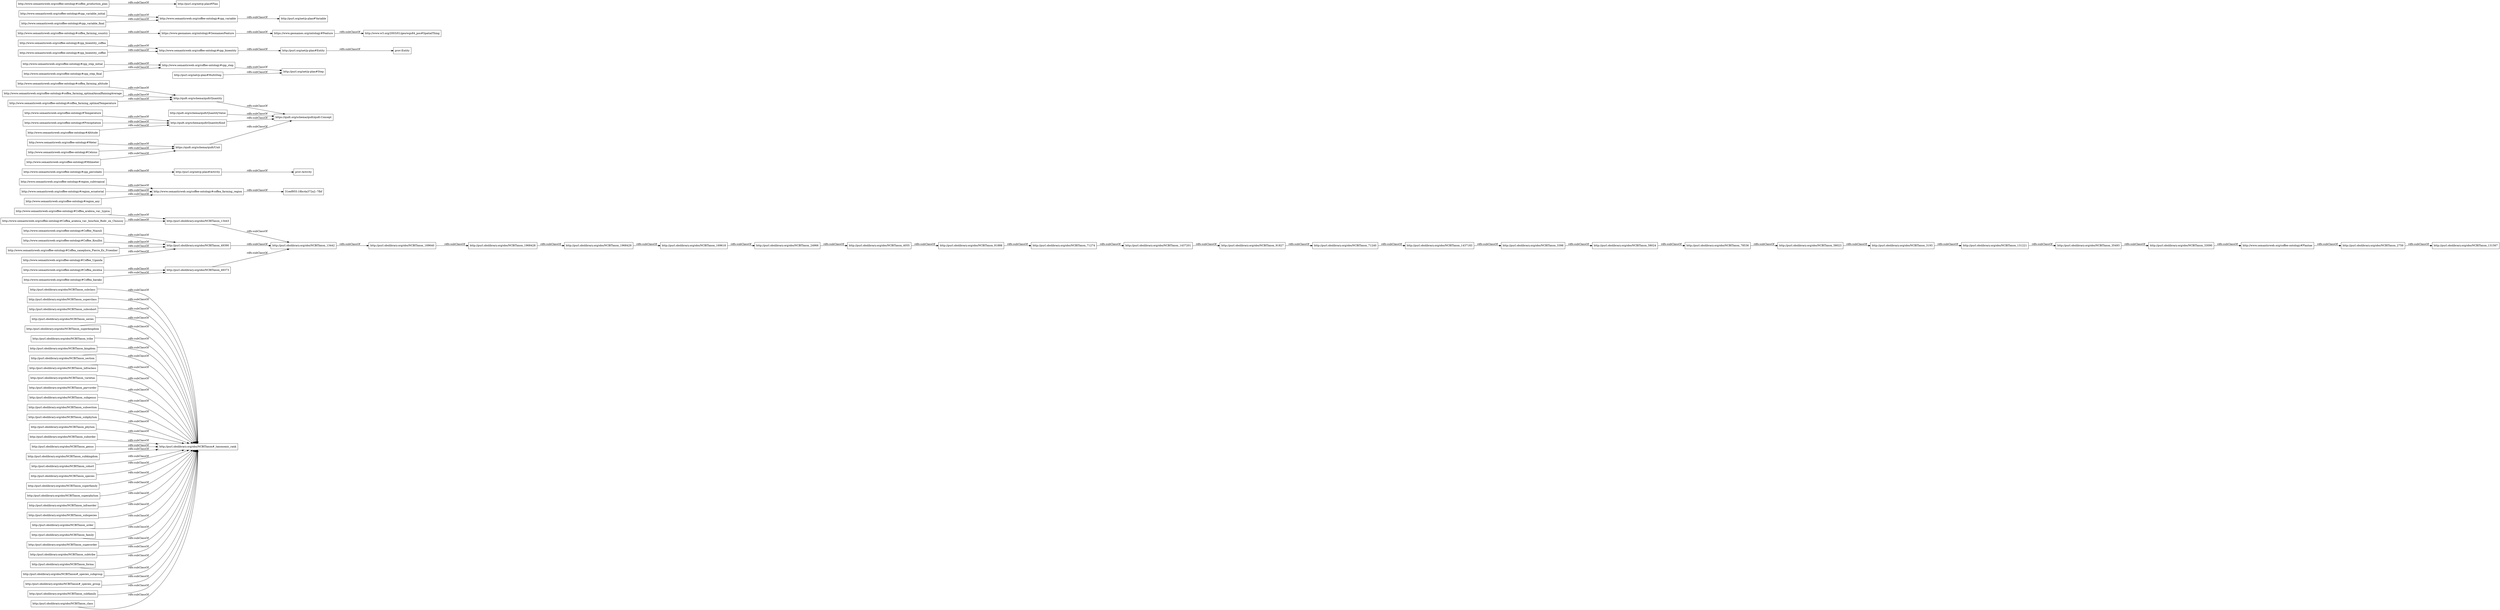 digraph ar2dtool_diagram { 
rankdir=LR;
size="1000"
node [shape = rectangle, color="black"]; "http://purl.obolibrary.org/obo/NCBITaxon_subclass" "http://purl.obolibrary.org/obo/NCBITaxon_169640" "http://purl.obolibrary.org/obo/NCBITaxon_91827" "http://www.semanticweb.org/coffee-ontology#region_subtropical" "http://purl.obolibrary.org/obo/NCBITaxon_superclass" "http://purl.obolibrary.org/obo/NCBITaxon_subcohort" "http://www.semanticweb.org/coffee-ontology#Coffee_Niaouli" "http://www.semanticweb.org/coffee-ontology#cpp_percolado" "http://www.semanticweb.org/coffee-ontology#Meter" "31eef955:18bc4a372a2:-7fbf" "http://www.semanticweb.org/coffee-ontology#Coffea_excelsa" "http://www.semanticweb.org/coffee-ontology#Coffea_arabica_var._typica" "http://purl.obolibrary.org/obo/NCBITaxon_169618" "http://purl.obolibrary.org/obo/NCBITaxon_71274" "http://purl.obolibrary.org/obo/NCBITaxon_series" "prov:Activity" "http://purl.obolibrary.org/obo/NCBITaxon_superkingdom" "http://www.semanticweb.org/coffee-ontology#cpp_step_initial" "http://purl.obolibrary.org/obo/NCBITaxon_91888" "http://purl.org/net/p-plan#Entity" "http://purl.obolibrary.org/obo/NCBITaxon_71240" "http://purl.obolibrary.org/obo/NCBITaxon_13443" "http://www.semanticweb.org/coffee-ontology#coffea_farming_country" "http://purl.obolibrary.org/obo/NCBITaxon_58023" "http://purl.obolibrary.org/obo/NCBITaxon_tribe" "http://purl.obolibrary.org/obo/NCBITaxon_kingdom" "http://purl.obolibrary.org/obo/NCBITaxon_3193" "http://purl.obolibrary.org/obo/NCBITaxon_section" "http://purl.obolibrary.org/obo/NCBITaxon_infraclass" "http://www.semanticweb.org/coffee-ontology#Plantae" "http://purl.obolibrary.org/obo/NCBITaxon_varietas" "http://purl.obolibrary.org/obo/NCBITaxon_35493" "http://www.semanticweb.org/coffee-ontology#Temperature" "http://purl.org/net/p-plan#MultiStep" "http://purl.obolibrary.org/obo/NCBITaxon_4055" "http://www.semanticweb.org/coffee-ontology#Precipitation" "http://purl.obolibrary.org/obo/NCBITaxon_parvorder" "http://www.semanticweb.org/coffee-ontology#Coffee_Kouilloi" "http://purl.obolibrary.org/obo/NCBITaxon_subgenus" "http://www.semanticweb.org/coffee-ontology#Coffea_barako" "http://www.semanticweb.org/coffee-ontology#coffea_farming_region" "http://qudt.org/schema/qudt/QuantityValue" "http://purl.obolibrary.org/obo/NCBITaxon_1437201" "http://www.semanticweb.org/coffee-ontology#coffea_farming_altitude" "http://purl.obolibrary.org/obo/NCBITaxon_131221" "https://www.geonames.org/ontology#GeonamesFeature" "http://purl.obolibrary.org/obo/NCBITaxon_3398" "http://www.semanticweb.org/coffee-ontology#Altitude" "http://www.semanticweb.org/coffee-ontology#Celsius" "http://qudt.org/schema/qudt/Quantity" "http://purl.obolibrary.org/obo/NCBITaxon_subsection" "http://purl.obolibrary.org/obo/NCBITaxon_subphylum" "http://www.semanticweb.org/coffee-ontology#region_ecuatorial" "http://www.semanticweb.org/coffee-ontology#coffea_farming_optimalAnualRainingAverage" "http://purl.obolibrary.org/obo/NCBITaxon_24966" "http://purl.obolibrary.org/obo/NCBITaxon_phylum" "http://purl.obolibrary.org/obo/NCBITaxon_1968429" "http://www.semanticweb.org/coffee-ontology#cpp_variable" "http://purl.obolibrary.org/obo/NCBITaxon_13442" "http://www.semanticweb.org/coffee-ontology#Coffea_arabica_var._bourbon_Rodr._ex_Choussy" "http://www.w3.org/2003/01/geo/wgs84_pos#SpatialThing" "http://purl.obolibrary.org/obo/NCBITaxon_suborder" "http://purl.obolibrary.org/obo/NCBITaxon_genus" "http://purl.obolibrary.org/obo/NCBITaxon_subkingdom" "http://purl.obolibrary.org/obo/NCBITaxon_1437183" "http://www.semanticweb.org/coffee-ontology#Milimeter" "http://www.semanticweb.org/coffee-ontology#cpp_bioentity_coffea" "https://qudt.org/schema/qudt/Unit" "http://purl.obolibrary.org/obo/NCBITaxon_131567" "http://purl.org/net/p-plan#Variable" "http://purl.obolibrary.org/obo/NCBITaxon_cohort" "http://qudt.org/schema/qudt/QuantityKind" "http://purl.org/net/p-plan#Step" "http://purl.obolibrary.org/obo/NCBITaxon_33090" "http://purl.obolibrary.org/obo/NCBITaxon_78536" "http://www.semanticweb.org/coffee-ontology#coffea_farming_optimalTemperature" "http://www.semanticweb.org/coffee-ontology#cpp_bioentity" "http://www.semanticweb.org/coffee-ontology#cpp_bioentity_coffee" "http://purl.obolibrary.org/obo/NCBITaxon_species" "http://purl.obolibrary.org/obo/NCBITaxon#_taxonomic_rank" "http://purl.obolibrary.org/obo/NCBITaxon_superfamily" "http://purl.obolibrary.org/obo/NCBITaxon_superphylum" "http://www.semanticweb.org/coffee-ontology#cpp_step" "http://purl.obolibrary.org/obo/NCBITaxon_infraorder" "http://purl.org/net/p-plan#Activity" "http://www.semanticweb.org/coffee-ontology#region_any" "http://purl.obolibrary.org/obo/NCBITaxon_49390" "http://www.semanticweb.org/coffee-ontology#cpp_variable_initial" "http://purl.obolibrary.org/obo/NCBITaxon_subspecies" "http://purl.obolibrary.org/obo/NCBITaxon_49373" "http://purl.obolibrary.org/obo/NCBITaxon_58024" "http://purl.obolibrary.org/obo/NCBITaxon_order" "http://purl.obolibrary.org/obo/NCBITaxon_2759" "http://purl.obolibrary.org/obo/NCBITaxon_family" "http://purl.obolibrary.org/obo/NCBITaxon_superorder" "http://purl.obolibrary.org/obo/NCBITaxon_subtribe" "http://purl.obolibrary.org/obo/NCBITaxon_forma" "http://purl.obolibrary.org/obo/NCBITaxon#_species_subgroup" "http://purl.obolibrary.org/obo/NCBITaxon#_species_group" "http://www.semanticweb.org/coffee-ontology#Coffea_canephora_Pierre_Ex_Froenher" "http://purl.org/net/p-plan#Plan" "http://purl.obolibrary.org/obo/NCBITaxon_subfamily" "http://purl.obolibrary.org/obo/NCBITaxon_1968428" "prov:Entity" "https://qudt.org/schema/qudt/qudt:Concept" "http://www.semanticweb.org/coffee-ontology#coffee_production_plan" "https://www.geonames.org/ontology#Feature" "http://www.semanticweb.org/coffee-ontology#cpp_variable_final" "http://www.semanticweb.org/coffee-ontology#cpp_step_final" "http://www.semanticweb.org/coffee-ontology#Coffee_Uganda" "http://purl.obolibrary.org/obo/NCBITaxon_class" ; /*classes style*/
	"http://purl.obolibrary.org/obo/NCBITaxon_24966" -> "http://purl.obolibrary.org/obo/NCBITaxon_4055" [ label = "rdfs:subClassOf" ];
	"http://www.semanticweb.org/coffee-ontology#Coffee_Uganda" -> "http://purl.obolibrary.org/obo/NCBITaxon_49390" [ label = "rdfs:subClassOf" ];
	"http://www.semanticweb.org/coffee-ontology#Coffea_barako" -> "http://purl.obolibrary.org/obo/NCBITaxon_49373" [ label = "rdfs:subClassOf" ];
	"http://purl.obolibrary.org/obo/NCBITaxon_131221" -> "http://purl.obolibrary.org/obo/NCBITaxon_35493" [ label = "rdfs:subClassOf" ];
	"http://purl.obolibrary.org/obo/NCBITaxon_superfamily" -> "http://purl.obolibrary.org/obo/NCBITaxon#_taxonomic_rank" [ label = "rdfs:subClassOf" ];
	"http://www.semanticweb.org/coffee-ontology#coffea_farming_altitude" -> "http://qudt.org/schema/qudt/Quantity" [ label = "rdfs:subClassOf" ];
	"http://purl.obolibrary.org/obo/NCBITaxon_58024" -> "http://purl.obolibrary.org/obo/NCBITaxon_78536" [ label = "rdfs:subClassOf" ];
	"http://www.semanticweb.org/coffee-ontology#Meter" -> "https://qudt.org/schema/qudt/Unit" [ label = "rdfs:subClassOf" ];
	"http://purl.obolibrary.org/obo/NCBITaxon_91827" -> "http://purl.obolibrary.org/obo/NCBITaxon_71240" [ label = "rdfs:subClassOf" ];
	"http://www.semanticweb.org/coffee-ontology#cpp_bioentity" -> "http://purl.org/net/p-plan#Entity" [ label = "rdfs:subClassOf" ];
	"http://purl.obolibrary.org/obo/NCBITaxon_4055" -> "http://purl.obolibrary.org/obo/NCBITaxon_91888" [ label = "rdfs:subClassOf" ];
	"http://purl.obolibrary.org/obo/NCBITaxon_genus" -> "http://purl.obolibrary.org/obo/NCBITaxon#_taxonomic_rank" [ label = "rdfs:subClassOf" ];
	"http://www.semanticweb.org/coffee-ontology#region_ecuatorial" -> "http://www.semanticweb.org/coffee-ontology#coffea_farming_region" [ label = "rdfs:subClassOf" ];
	"http://purl.obolibrary.org/obo/NCBITaxon_species" -> "http://purl.obolibrary.org/obo/NCBITaxon#_taxonomic_rank" [ label = "rdfs:subClassOf" ];
	"http://purl.obolibrary.org/obo/NCBITaxon_series" -> "http://purl.obolibrary.org/obo/NCBITaxon#_taxonomic_rank" [ label = "rdfs:subClassOf" ];
	"http://purl.obolibrary.org/obo/NCBITaxon_subkingdom" -> "http://purl.obolibrary.org/obo/NCBITaxon#_taxonomic_rank" [ label = "rdfs:subClassOf" ];
	"http://purl.obolibrary.org/obo/NCBITaxon_91888" -> "http://purl.obolibrary.org/obo/NCBITaxon_71274" [ label = "rdfs:subClassOf" ];
	"http://purl.obolibrary.org/obo/NCBITaxon_kingdom" -> "http://purl.obolibrary.org/obo/NCBITaxon#_taxonomic_rank" [ label = "rdfs:subClassOf" ];
	"http://purl.obolibrary.org/obo/NCBITaxon_subphylum" -> "http://purl.obolibrary.org/obo/NCBITaxon#_taxonomic_rank" [ label = "rdfs:subClassOf" ];
	"http://purl.obolibrary.org/obo/NCBITaxon_subclass" -> "http://purl.obolibrary.org/obo/NCBITaxon#_taxonomic_rank" [ label = "rdfs:subClassOf" ];
	"http://purl.obolibrary.org/obo/NCBITaxon_169618" -> "http://purl.obolibrary.org/obo/NCBITaxon_24966" [ label = "rdfs:subClassOf" ];
	"http://purl.obolibrary.org/obo/NCBITaxon_subsection" -> "http://purl.obolibrary.org/obo/NCBITaxon#_taxonomic_rank" [ label = "rdfs:subClassOf" ];
	"http://www.semanticweb.org/coffee-ontology#Temperature" -> "http://qudt.org/schema/qudt/QuantityKind" [ label = "rdfs:subClassOf" ];
	"http://purl.obolibrary.org/obo/NCBITaxon_58023" -> "http://purl.obolibrary.org/obo/NCBITaxon_3193" [ label = "rdfs:subClassOf" ];
	"http://purl.obolibrary.org/obo/NCBITaxon_78536" -> "http://purl.obolibrary.org/obo/NCBITaxon_58023" [ label = "rdfs:subClassOf" ];
	"http://purl.obolibrary.org/obo/NCBITaxon_tribe" -> "http://purl.obolibrary.org/obo/NCBITaxon#_taxonomic_rank" [ label = "rdfs:subClassOf" ];
	"http://purl.obolibrary.org/obo/NCBITaxon_169640" -> "http://purl.obolibrary.org/obo/NCBITaxon_1968428" [ label = "rdfs:subClassOf" ];
	"http://purl.org/net/p-plan#Entity" -> "prov:Entity" [ label = "rdfs:subClassOf" ];
	"http://purl.obolibrary.org/obo/NCBITaxon_1437201" -> "http://purl.obolibrary.org/obo/NCBITaxon_91827" [ label = "rdfs:subClassOf" ];
	"http://www.semanticweb.org/coffee-ontology#cpp_step_initial" -> "http://www.semanticweb.org/coffee-ontology#cpp_step" [ label = "rdfs:subClassOf" ];
	"http://purl.obolibrary.org/obo/NCBITaxon_1968429" -> "http://purl.obolibrary.org/obo/NCBITaxon_169618" [ label = "rdfs:subClassOf" ];
	"https://www.geonames.org/ontology#GeonamesFeature" -> "https://www.geonames.org/ontology#Feature" [ label = "rdfs:subClassOf" ];
	"http://www.semanticweb.org/coffee-ontology#Coffea_excelsa" -> "http://purl.obolibrary.org/obo/NCBITaxon_49373" [ label = "rdfs:subClassOf" ];
	"http://purl.obolibrary.org/obo/NCBITaxon_1437183" -> "http://purl.obolibrary.org/obo/NCBITaxon_3398" [ label = "rdfs:subClassOf" ];
	"http://qudt.org/schema/qudt/Quantity" -> "https://qudt.org/schema/qudt/qudt:Concept" [ label = "rdfs:subClassOf" ];
	"http://purl.obolibrary.org/obo/NCBITaxon_35493" -> "http://purl.obolibrary.org/obo/NCBITaxon_33090" [ label = "rdfs:subClassOf" ];
	"http://purl.org/net/p-plan#MultiStep" -> "http://purl.org/net/p-plan#Step" [ label = "rdfs:subClassOf" ];
	"http://purl.obolibrary.org/obo/NCBITaxon_71274" -> "http://purl.obolibrary.org/obo/NCBITaxon_1437201" [ label = "rdfs:subClassOf" ];
	"http://www.semanticweb.org/coffee-ontology#Coffea_arabica_var._bourbon_Rodr._ex_Choussy" -> "http://purl.obolibrary.org/obo/NCBITaxon_13443" [ label = "rdfs:subClassOf" ];
	"http://purl.obolibrary.org/obo/NCBITaxon_subspecies" -> "http://purl.obolibrary.org/obo/NCBITaxon#_taxonomic_rank" [ label = "rdfs:subClassOf" ];
	"http://www.semanticweb.org/coffee-ontology#coffea_farming_country" -> "https://www.geonames.org/ontology#GeonamesFeature" [ label = "rdfs:subClassOf" ];
	"http://purl.obolibrary.org/obo/NCBITaxon_2759" -> "http://purl.obolibrary.org/obo/NCBITaxon_131567" [ label = "rdfs:subClassOf" ];
	"http://purl.obolibrary.org/obo/NCBITaxon#_species_group" -> "http://purl.obolibrary.org/obo/NCBITaxon#_taxonomic_rank" [ label = "rdfs:subClassOf" ];
	"http://purl.obolibrary.org/obo/NCBITaxon_subgenus" -> "http://purl.obolibrary.org/obo/NCBITaxon#_taxonomic_rank" [ label = "rdfs:subClassOf" ];
	"http://purl.obolibrary.org/obo/NCBITaxon#_species_subgroup" -> "http://purl.obolibrary.org/obo/NCBITaxon#_taxonomic_rank" [ label = "rdfs:subClassOf" ];
	"http://purl.obolibrary.org/obo/NCBITaxon_71240" -> "http://purl.obolibrary.org/obo/NCBITaxon_1437183" [ label = "rdfs:subClassOf" ];
	"http://purl.obolibrary.org/obo/NCBITaxon_1968428" -> "http://purl.obolibrary.org/obo/NCBITaxon_1968429" [ label = "rdfs:subClassOf" ];
	"http://purl.obolibrary.org/obo/NCBITaxon_family" -> "http://purl.obolibrary.org/obo/NCBITaxon#_taxonomic_rank" [ label = "rdfs:subClassOf" ];
	"https://qudt.org/schema/qudt/Unit" -> "https://qudt.org/schema/qudt/qudt:Concept" [ label = "rdfs:subClassOf" ];
	"http://www.semanticweb.org/coffee-ontology#coffea_farming_optimalTemperature" -> "http://qudt.org/schema/qudt/Quantity" [ label = "rdfs:subClassOf" ];
	"http://www.semanticweb.org/coffee-ontology#region_any" -> "http://www.semanticweb.org/coffee-ontology#coffea_farming_region" [ label = "rdfs:subClassOf" ];
	"http://qudt.org/schema/qudt/QuantityKind" -> "https://qudt.org/schema/qudt/qudt:Concept" [ label = "rdfs:subClassOf" ];
	"http://purl.obolibrary.org/obo/NCBITaxon_subtribe" -> "http://purl.obolibrary.org/obo/NCBITaxon#_taxonomic_rank" [ label = "rdfs:subClassOf" ];
	"http://www.semanticweb.org/coffee-ontology#cpp_bioentity_coffea" -> "http://www.semanticweb.org/coffee-ontology#cpp_bioentity" [ label = "rdfs:subClassOf" ];
	"http://www.semanticweb.org/coffee-ontology#coffea_farming_region" -> "31eef955:18bc4a372a2:-7fbf" [ label = "rdfs:subClassOf" ];
	"http://purl.obolibrary.org/obo/NCBITaxon_49390" -> "http://purl.obolibrary.org/obo/NCBITaxon_13442" [ label = "rdfs:subClassOf" ];
	"http://qudt.org/schema/qudt/QuantityValue" -> "https://qudt.org/schema/qudt/qudt:Concept" [ label = "rdfs:subClassOf" ];
	"http://purl.org/net/p-plan#Activity" -> "prov:Activity" [ label = "rdfs:subClassOf" ];
	"http://www.semanticweb.org/coffee-ontology#Plantae" -> "http://purl.obolibrary.org/obo/NCBITaxon_2759" [ label = "rdfs:subClassOf" ];
	"http://www.semanticweb.org/coffee-ontology#Altitude" -> "http://qudt.org/schema/qudt/QuantityKind" [ label = "rdfs:subClassOf" ];
	"http://purl.obolibrary.org/obo/NCBITaxon_infraorder" -> "http://purl.obolibrary.org/obo/NCBITaxon#_taxonomic_rank" [ label = "rdfs:subClassOf" ];
	"http://www.semanticweb.org/coffee-ontology#coffee_production_plan" -> "http://purl.org/net/p-plan#Plan" [ label = "rdfs:subClassOf" ];
	"http://www.semanticweb.org/coffee-ontology#Celsius" -> "https://qudt.org/schema/qudt/Unit" [ label = "rdfs:subClassOf" ];
	"http://www.semanticweb.org/coffee-ontology#coffea_farming_optimalAnualRainingAverage" -> "http://qudt.org/schema/qudt/Quantity" [ label = "rdfs:subClassOf" ];
	"http://purl.obolibrary.org/obo/NCBITaxon_infraclass" -> "http://purl.obolibrary.org/obo/NCBITaxon#_taxonomic_rank" [ label = "rdfs:subClassOf" ];
	"http://purl.obolibrary.org/obo/NCBITaxon_13443" -> "http://purl.obolibrary.org/obo/NCBITaxon_13442" [ label = "rdfs:subClassOf" ];
	"http://www.semanticweb.org/coffee-ontology#Coffea_canephora_Pierre_Ex_Froenher" -> "http://purl.obolibrary.org/obo/NCBITaxon_49390" [ label = "rdfs:subClassOf" ];
	"http://www.semanticweb.org/coffee-ontology#cpp_variable" -> "http://purl.org/net/p-plan#Variable" [ label = "rdfs:subClassOf" ];
	"http://www.semanticweb.org/coffee-ontology#cpp_step_final" -> "http://www.semanticweb.org/coffee-ontology#cpp_step" [ label = "rdfs:subClassOf" ];
	"https://www.geonames.org/ontology#Feature" -> "http://www.w3.org/2003/01/geo/wgs84_pos#SpatialThing" [ label = "rdfs:subClassOf" ];
	"http://purl.obolibrary.org/obo/NCBITaxon_superkingdom" -> "http://purl.obolibrary.org/obo/NCBITaxon#_taxonomic_rank" [ label = "rdfs:subClassOf" ];
	"http://purl.obolibrary.org/obo/NCBITaxon_superphylum" -> "http://purl.obolibrary.org/obo/NCBITaxon#_taxonomic_rank" [ label = "rdfs:subClassOf" ];
	"http://purl.obolibrary.org/obo/NCBITaxon_subfamily" -> "http://purl.obolibrary.org/obo/NCBITaxon#_taxonomic_rank" [ label = "rdfs:subClassOf" ];
	"http://purl.obolibrary.org/obo/NCBITaxon_cohort" -> "http://purl.obolibrary.org/obo/NCBITaxon#_taxonomic_rank" [ label = "rdfs:subClassOf" ];
	"http://purl.obolibrary.org/obo/NCBITaxon_3193" -> "http://purl.obolibrary.org/obo/NCBITaxon_131221" [ label = "rdfs:subClassOf" ];
	"http://purl.obolibrary.org/obo/NCBITaxon_superorder" -> "http://purl.obolibrary.org/obo/NCBITaxon#_taxonomic_rank" [ label = "rdfs:subClassOf" ];
	"http://www.semanticweb.org/coffee-ontology#Coffee_Kouilloi" -> "http://purl.obolibrary.org/obo/NCBITaxon_49390" [ label = "rdfs:subClassOf" ];
	"http://purl.obolibrary.org/obo/NCBITaxon_3398" -> "http://purl.obolibrary.org/obo/NCBITaxon_58024" [ label = "rdfs:subClassOf" ];
	"http://www.semanticweb.org/coffee-ontology#cpp_variable_final" -> "http://www.semanticweb.org/coffee-ontology#cpp_variable" [ label = "rdfs:subClassOf" ];
	"http://www.semanticweb.org/coffee-ontology#cpp_bioentity_coffee" -> "http://www.semanticweb.org/coffee-ontology#cpp_bioentity" [ label = "rdfs:subClassOf" ];
	"http://www.semanticweb.org/coffee-ontology#cpp_step" -> "http://purl.org/net/p-plan#Step" [ label = "rdfs:subClassOf" ];
	"http://purl.obolibrary.org/obo/NCBITaxon_superclass" -> "http://purl.obolibrary.org/obo/NCBITaxon#_taxonomic_rank" [ label = "rdfs:subClassOf" ];
	"http://purl.obolibrary.org/obo/NCBITaxon_13442" -> "http://purl.obolibrary.org/obo/NCBITaxon_169640" [ label = "rdfs:subClassOf" ];
	"http://purl.obolibrary.org/obo/NCBITaxon_forma" -> "http://purl.obolibrary.org/obo/NCBITaxon#_taxonomic_rank" [ label = "rdfs:subClassOf" ];
	"http://www.semanticweb.org/coffee-ontology#region_subtropical" -> "http://www.semanticweb.org/coffee-ontology#coffea_farming_region" [ label = "rdfs:subClassOf" ];
	"http://www.semanticweb.org/coffee-ontology#Coffea_arabica_var._typica" -> "http://purl.obolibrary.org/obo/NCBITaxon_13443" [ label = "rdfs:subClassOf" ];
	"http://purl.obolibrary.org/obo/NCBITaxon_order" -> "http://purl.obolibrary.org/obo/NCBITaxon#_taxonomic_rank" [ label = "rdfs:subClassOf" ];
	"http://www.semanticweb.org/coffee-ontology#Precipitation" -> "http://qudt.org/schema/qudt/QuantityKind" [ label = "rdfs:subClassOf" ];
	"http://www.semanticweb.org/coffee-ontology#Coffee_Niaouli" -> "http://purl.obolibrary.org/obo/NCBITaxon_49390" [ label = "rdfs:subClassOf" ];
	"http://www.semanticweb.org/coffee-ontology#cpp_percolado" -> "http://purl.org/net/p-plan#Activity" [ label = "rdfs:subClassOf" ];
	"http://purl.obolibrary.org/obo/NCBITaxon_suborder" -> "http://purl.obolibrary.org/obo/NCBITaxon#_taxonomic_rank" [ label = "rdfs:subClassOf" ];
	"http://purl.obolibrary.org/obo/NCBITaxon_49373" -> "http://purl.obolibrary.org/obo/NCBITaxon_13442" [ label = "rdfs:subClassOf" ];
	"http://purl.obolibrary.org/obo/NCBITaxon_class" -> "http://purl.obolibrary.org/obo/NCBITaxon#_taxonomic_rank" [ label = "rdfs:subClassOf" ];
	"http://purl.obolibrary.org/obo/NCBITaxon_parvorder" -> "http://purl.obolibrary.org/obo/NCBITaxon#_taxonomic_rank" [ label = "rdfs:subClassOf" ];
	"http://purl.obolibrary.org/obo/NCBITaxon_varietas" -> "http://purl.obolibrary.org/obo/NCBITaxon#_taxonomic_rank" [ label = "rdfs:subClassOf" ];
	"http://purl.obolibrary.org/obo/NCBITaxon_phylum" -> "http://purl.obolibrary.org/obo/NCBITaxon#_taxonomic_rank" [ label = "rdfs:subClassOf" ];
	"http://purl.obolibrary.org/obo/NCBITaxon_33090" -> "http://www.semanticweb.org/coffee-ontology#Plantae" [ label = "rdfs:subClassOf" ];
	"http://purl.obolibrary.org/obo/NCBITaxon_section" -> "http://purl.obolibrary.org/obo/NCBITaxon#_taxonomic_rank" [ label = "rdfs:subClassOf" ];
	"http://www.semanticweb.org/coffee-ontology#cpp_variable_initial" -> "http://www.semanticweb.org/coffee-ontology#cpp_variable" [ label = "rdfs:subClassOf" ];
	"http://purl.obolibrary.org/obo/NCBITaxon_subcohort" -> "http://purl.obolibrary.org/obo/NCBITaxon#_taxonomic_rank" [ label = "rdfs:subClassOf" ];
	"http://www.semanticweb.org/coffee-ontology#Milimeter" -> "https://qudt.org/schema/qudt/Unit" [ label = "rdfs:subClassOf" ];

}
